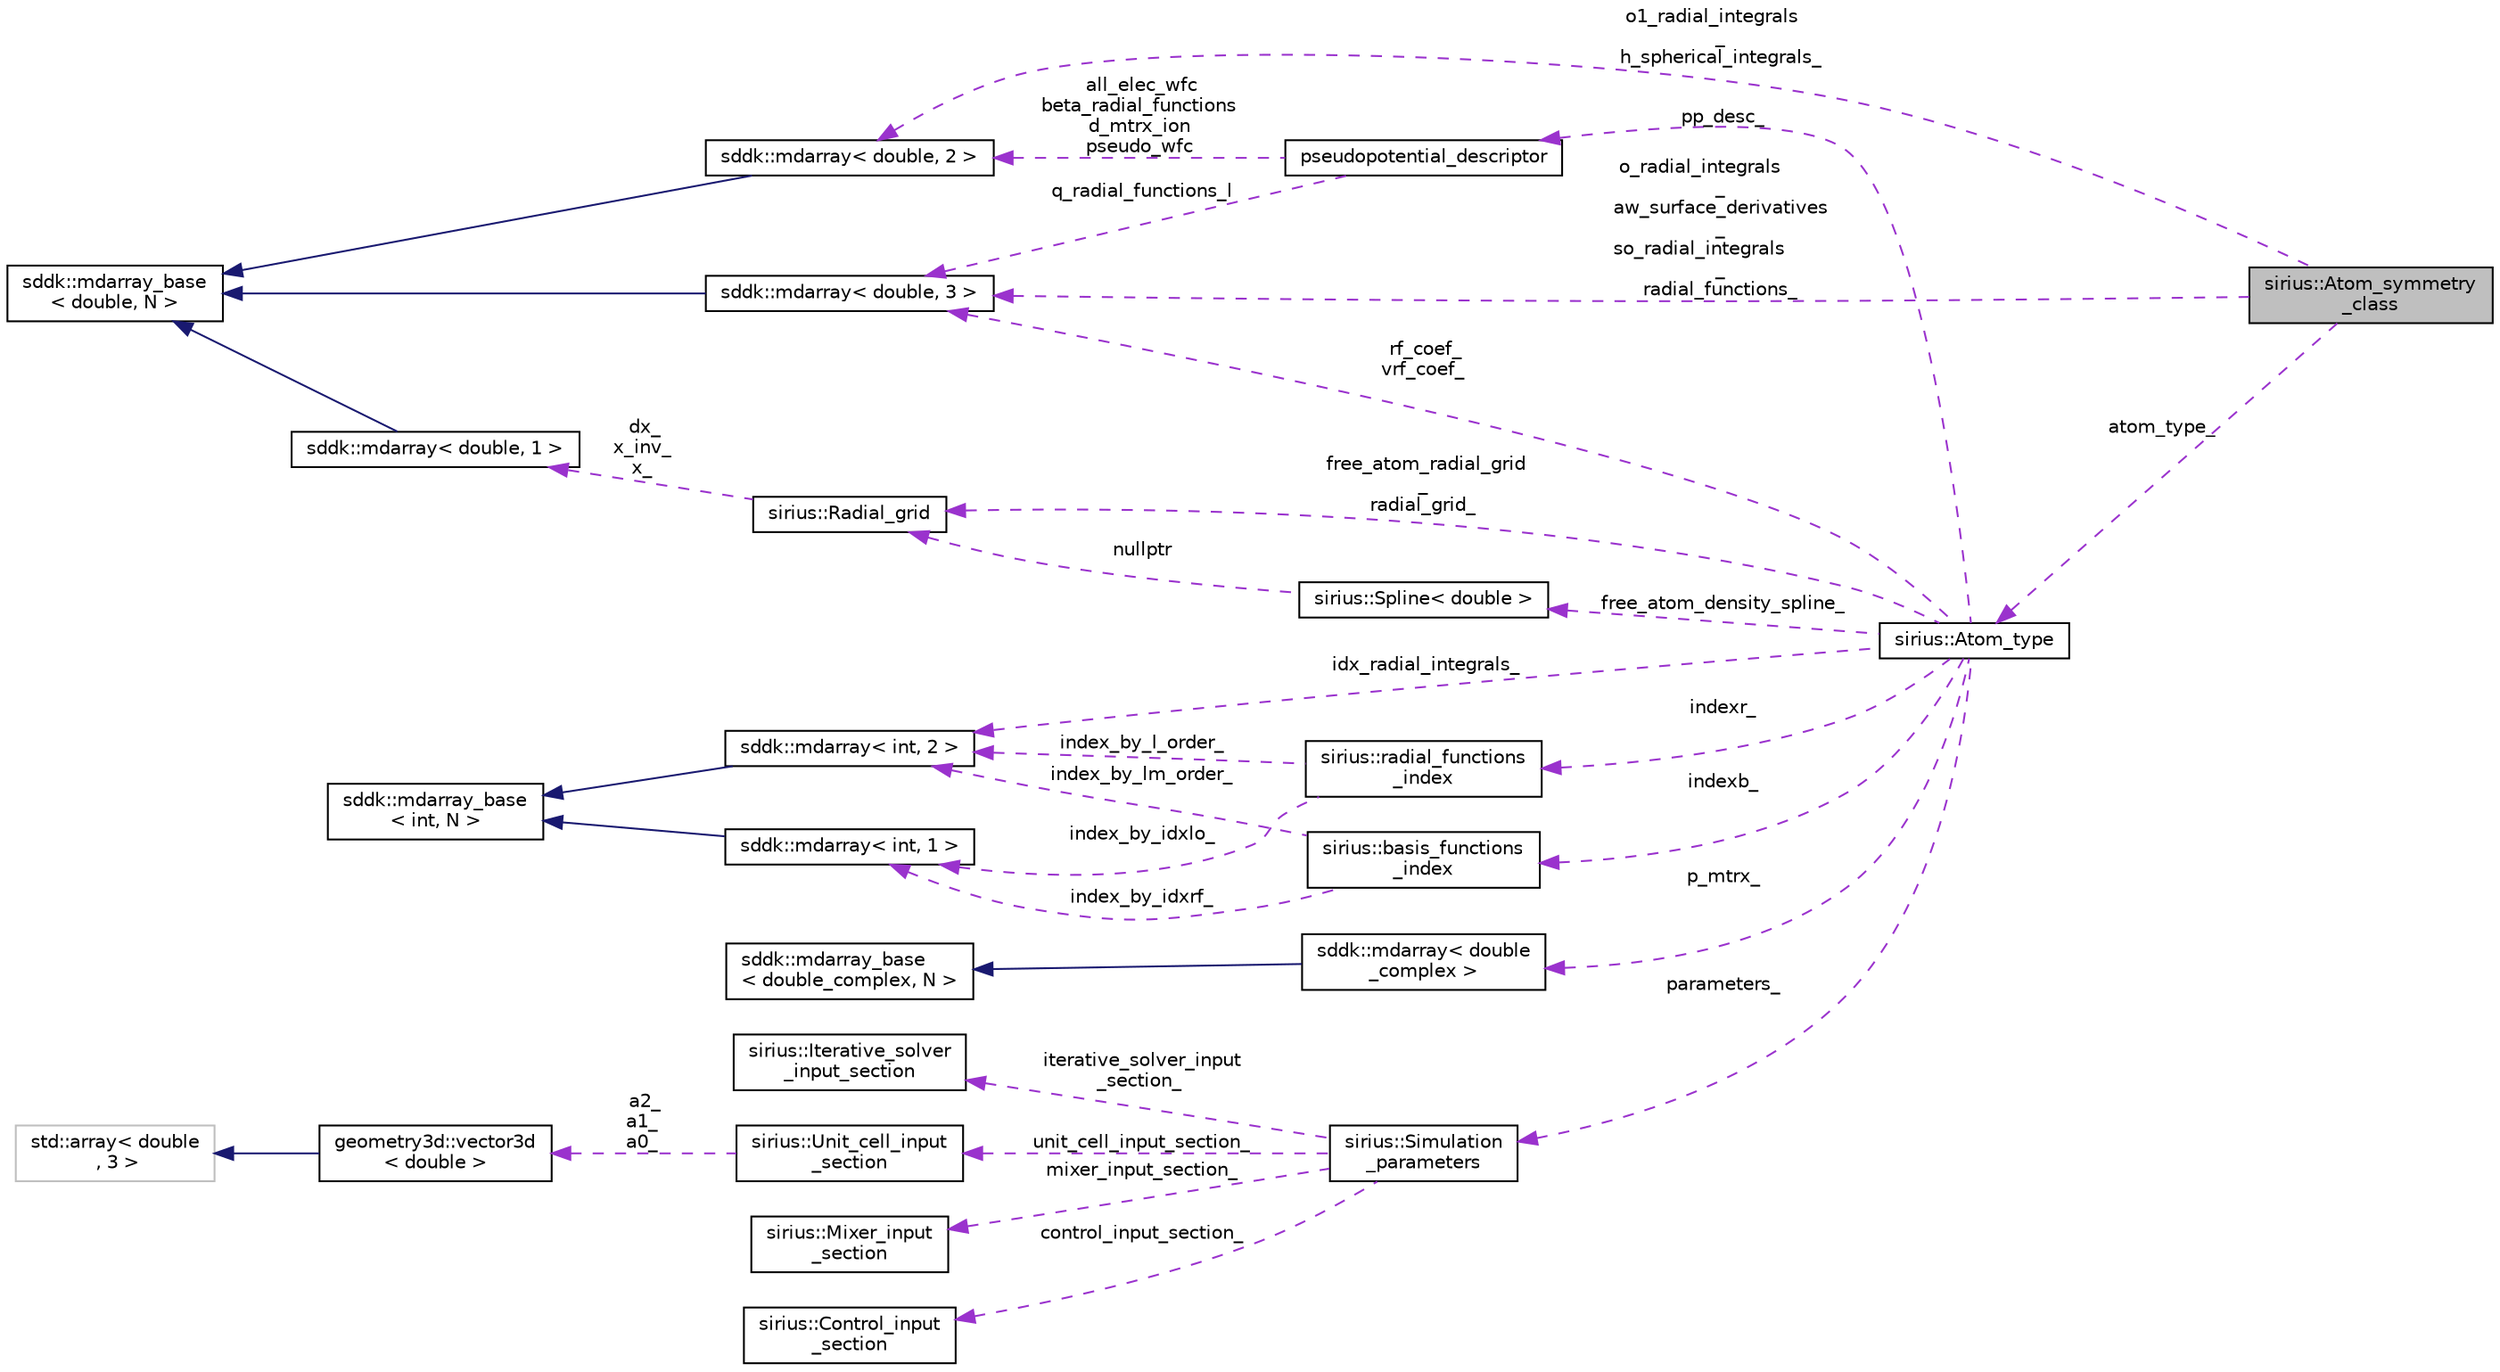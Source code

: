 digraph "sirius::Atom_symmetry_class"
{
 // INTERACTIVE_SVG=YES
  edge [fontname="Helvetica",fontsize="10",labelfontname="Helvetica",labelfontsize="10"];
  node [fontname="Helvetica",fontsize="10",shape=record];
  rankdir="LR";
  Node1 [label="sirius::Atom_symmetry\l_class",height=0.2,width=0.4,color="black", fillcolor="grey75", style="filled", fontcolor="black"];
  Node2 -> Node1 [dir="back",color="darkorchid3",fontsize="10",style="dashed",label=" atom_type_" ];
  Node2 [label="sirius::Atom_type",height=0.2,width=0.4,color="black", fillcolor="white", style="filled",URL="$classsirius_1_1_atom__type.html"];
  Node3 -> Node2 [dir="back",color="darkorchid3",fontsize="10",style="dashed",label=" pp_desc_" ];
  Node3 [label="pseudopotential_descriptor",height=0.2,width=0.4,color="black", fillcolor="white", style="filled",URL="$structpseudopotential__descriptor.html"];
  Node4 -> Node3 [dir="back",color="darkorchid3",fontsize="10",style="dashed",label=" all_elec_wfc\nbeta_radial_functions\nd_mtrx_ion\npseudo_wfc" ];
  Node4 [label="sddk::mdarray\< double, 2 \>",height=0.2,width=0.4,color="black", fillcolor="white", style="filled",URL="$classsddk_1_1mdarray.html"];
  Node5 -> Node4 [dir="back",color="midnightblue",fontsize="10",style="solid"];
  Node5 [label="sddk::mdarray_base\l\< double, N \>",height=0.2,width=0.4,color="black", fillcolor="white", style="filled",URL="$classsddk_1_1mdarray__base.html"];
  Node6 -> Node3 [dir="back",color="darkorchid3",fontsize="10",style="dashed",label=" q_radial_functions_l" ];
  Node6 [label="sddk::mdarray\< double, 3 \>",height=0.2,width=0.4,color="black", fillcolor="white", style="filled",URL="$classsddk_1_1mdarray.html"];
  Node5 -> Node6 [dir="back",color="midnightblue",fontsize="10",style="solid"];
  Node7 -> Node2 [dir="back",color="darkorchid3",fontsize="10",style="dashed",label=" idx_radial_integrals_" ];
  Node7 [label="sddk::mdarray\< int, 2 \>",height=0.2,width=0.4,color="black", fillcolor="white", style="filled",URL="$classsddk_1_1mdarray.html"];
  Node8 -> Node7 [dir="back",color="midnightblue",fontsize="10",style="solid"];
  Node8 [label="sddk::mdarray_base\l\< int, N \>",height=0.2,width=0.4,color="black", fillcolor="white", style="filled",URL="$classsddk_1_1mdarray__base.html"];
  Node9 -> Node2 [dir="back",color="darkorchid3",fontsize="10",style="dashed",label=" free_atom_density_spline_" ];
  Node9 [label="sirius::Spline\< double \>",height=0.2,width=0.4,color="black", fillcolor="white", style="filled",URL="$classsirius_1_1_spline.html"];
  Node10 -> Node9 [dir="back",color="darkorchid3",fontsize="10",style="dashed",label=" nullptr" ];
  Node10 [label="sirius::Radial_grid",height=0.2,width=0.4,color="black", fillcolor="white", style="filled",URL="$classsirius_1_1_radial__grid.html",tooltip="Radial grid for a muffin-tin or an isolated atom. "];
  Node11 -> Node10 [dir="back",color="darkorchid3",fontsize="10",style="dashed",label=" dx_\nx_inv_\nx_" ];
  Node11 [label="sddk::mdarray\< double, 1 \>",height=0.2,width=0.4,color="black", fillcolor="white", style="filled",URL="$classsddk_1_1mdarray.html"];
  Node5 -> Node11 [dir="back",color="midnightblue",fontsize="10",style="solid"];
  Node12 -> Node2 [dir="back",color="darkorchid3",fontsize="10",style="dashed",label=" p_mtrx_" ];
  Node12 [label="sddk::mdarray\< double\l_complex \>",height=0.2,width=0.4,color="black", fillcolor="white", style="filled",URL="$classsddk_1_1mdarray.html"];
  Node13 -> Node12 [dir="back",color="midnightblue",fontsize="10",style="solid"];
  Node13 [label="sddk::mdarray_base\l\< double_complex, N \>",height=0.2,width=0.4,color="black", fillcolor="white", style="filled",URL="$classsddk_1_1mdarray__base.html"];
  Node14 -> Node2 [dir="back",color="darkorchid3",fontsize="10",style="dashed",label=" indexr_" ];
  Node14 [label="sirius::radial_functions\l_index",height=0.2,width=0.4,color="black", fillcolor="white", style="filled",URL="$classsirius_1_1radial__functions__index.html"];
  Node7 -> Node14 [dir="back",color="darkorchid3",fontsize="10",style="dashed",label=" index_by_l_order_" ];
  Node15 -> Node14 [dir="back",color="darkorchid3",fontsize="10",style="dashed",label=" index_by_idxlo_" ];
  Node15 [label="sddk::mdarray\< int, 1 \>",height=0.2,width=0.4,color="black", fillcolor="white", style="filled",URL="$classsddk_1_1mdarray.html"];
  Node8 -> Node15 [dir="back",color="midnightblue",fontsize="10",style="solid"];
  Node16 -> Node2 [dir="back",color="darkorchid3",fontsize="10",style="dashed",label=" parameters_" ];
  Node16 [label="sirius::Simulation\l_parameters",height=0.2,width=0.4,color="black", fillcolor="white", style="filled",URL="$classsirius_1_1_simulation__parameters.html",tooltip="Basic parameters of the simulation. "];
  Node17 -> Node16 [dir="back",color="darkorchid3",fontsize="10",style="dashed",label=" iterative_solver_input\l_section_" ];
  Node17 [label="sirius::Iterative_solver\l_input_section",height=0.2,width=0.4,color="black", fillcolor="white", style="filled",URL="$structsirius_1_1_iterative__solver__input__section.html"];
  Node18 -> Node16 [dir="back",color="darkorchid3",fontsize="10",style="dashed",label=" unit_cell_input_section_" ];
  Node18 [label="sirius::Unit_cell_input\l_section",height=0.2,width=0.4,color="black", fillcolor="white", style="filled",URL="$structsirius_1_1_unit__cell__input__section.html",tooltip="Parse unit cell input section. "];
  Node19 -> Node18 [dir="back",color="darkorchid3",fontsize="10",style="dashed",label=" a2_\na1_\na0_" ];
  Node19 [label="geometry3d::vector3d\l\< double \>",height=0.2,width=0.4,color="black", fillcolor="white", style="filled",URL="$classgeometry3d_1_1vector3d.html"];
  Node20 -> Node19 [dir="back",color="midnightblue",fontsize="10",style="solid"];
  Node20 [label="std::array\< double\l , 3 \>",height=0.2,width=0.4,color="grey75", fillcolor="white", style="filled"];
  Node21 -> Node16 [dir="back",color="darkorchid3",fontsize="10",style="dashed",label=" mixer_input_section_" ];
  Node21 [label="sirius::Mixer_input\l_section",height=0.2,width=0.4,color="black", fillcolor="white", style="filled",URL="$structsirius_1_1_mixer__input__section.html"];
  Node22 -> Node16 [dir="back",color="darkorchid3",fontsize="10",style="dashed",label=" control_input_section_" ];
  Node22 [label="sirius::Control_input\l_section",height=0.2,width=0.4,color="black", fillcolor="white", style="filled",URL="$structsirius_1_1_control__input__section.html",tooltip="Parse control input section. "];
  Node10 -> Node2 [dir="back",color="darkorchid3",fontsize="10",style="dashed",label=" free_atom_radial_grid\l_\nradial_grid_" ];
  Node6 -> Node2 [dir="back",color="darkorchid3",fontsize="10",style="dashed",label=" rf_coef_\nvrf_coef_" ];
  Node23 -> Node2 [dir="back",color="darkorchid3",fontsize="10",style="dashed",label=" indexb_" ];
  Node23 [label="sirius::basis_functions\l_index",height=0.2,width=0.4,color="black", fillcolor="white", style="filled",URL="$classsirius_1_1basis__functions__index.html"];
  Node7 -> Node23 [dir="back",color="darkorchid3",fontsize="10",style="dashed",label=" index_by_lm_order_" ];
  Node15 -> Node23 [dir="back",color="darkorchid3",fontsize="10",style="dashed",label=" index_by_idxrf_" ];
  Node4 -> Node1 [dir="back",color="darkorchid3",fontsize="10",style="dashed",label=" o1_radial_integrals\l_\nh_spherical_integrals_" ];
  Node6 -> Node1 [dir="back",color="darkorchid3",fontsize="10",style="dashed",label=" o_radial_integrals\l_\naw_surface_derivatives\l_\nso_radial_integrals\l_\nradial_functions_" ];
}
